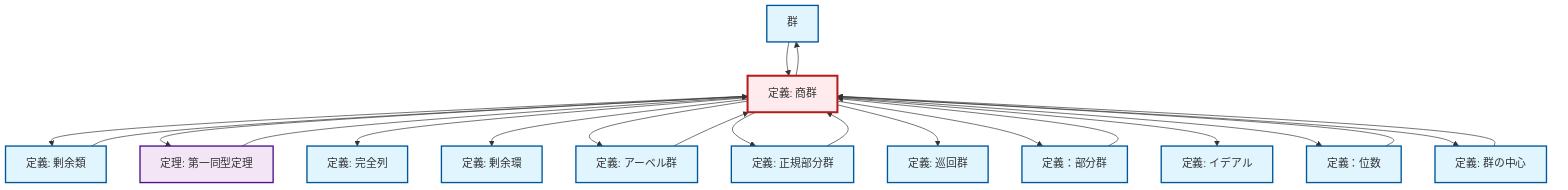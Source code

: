 graph TD
    classDef definition fill:#e1f5fe,stroke:#01579b,stroke-width:2px
    classDef theorem fill:#f3e5f5,stroke:#4a148c,stroke-width:2px
    classDef axiom fill:#fff3e0,stroke:#e65100,stroke-width:2px
    classDef example fill:#e8f5e9,stroke:#1b5e20,stroke-width:2px
    classDef current fill:#ffebee,stroke:#b71c1c,stroke-width:3px
    def-group["群"]:::definition
    def-coset["定義: 剰余類"]:::definition
    def-abelian-group["定義: アーベル群"]:::definition
    def-subgroup["定義：部分群"]:::definition
    def-center-of-group["定義: 群の中心"]:::definition
    def-quotient-group["定義: 商群"]:::definition
    def-quotient-ring["定義: 剰余環"]:::definition
    def-normal-subgroup["定義: 正規部分群"]:::definition
    def-order["定義：位数"]:::definition
    def-cyclic-group["定義: 巡回群"]:::definition
    def-exact-sequence["定義: 完全列"]:::definition
    def-ideal["定義: イデアル"]:::definition
    thm-first-isomorphism["定理: 第一同型定理"]:::theorem
    def-quotient-group --> def-coset
    def-quotient-group --> thm-first-isomorphism
    def-coset --> def-quotient-group
    thm-first-isomorphism --> def-quotient-group
    def-quotient-group --> def-group
    def-center-of-group --> def-quotient-group
    def-subgroup --> def-quotient-group
    def-quotient-group --> def-exact-sequence
    def-quotient-group --> def-quotient-ring
    def-quotient-group --> def-abelian-group
    def-quotient-group --> def-normal-subgroup
    def-quotient-group --> def-cyclic-group
    def-quotient-group --> def-subgroup
    def-group --> def-quotient-group
    def-quotient-group --> def-ideal
    def-quotient-group --> def-order
    def-abelian-group --> def-quotient-group
    def-normal-subgroup --> def-quotient-group
    def-quotient-group --> def-center-of-group
    def-order --> def-quotient-group
    class def-quotient-group current